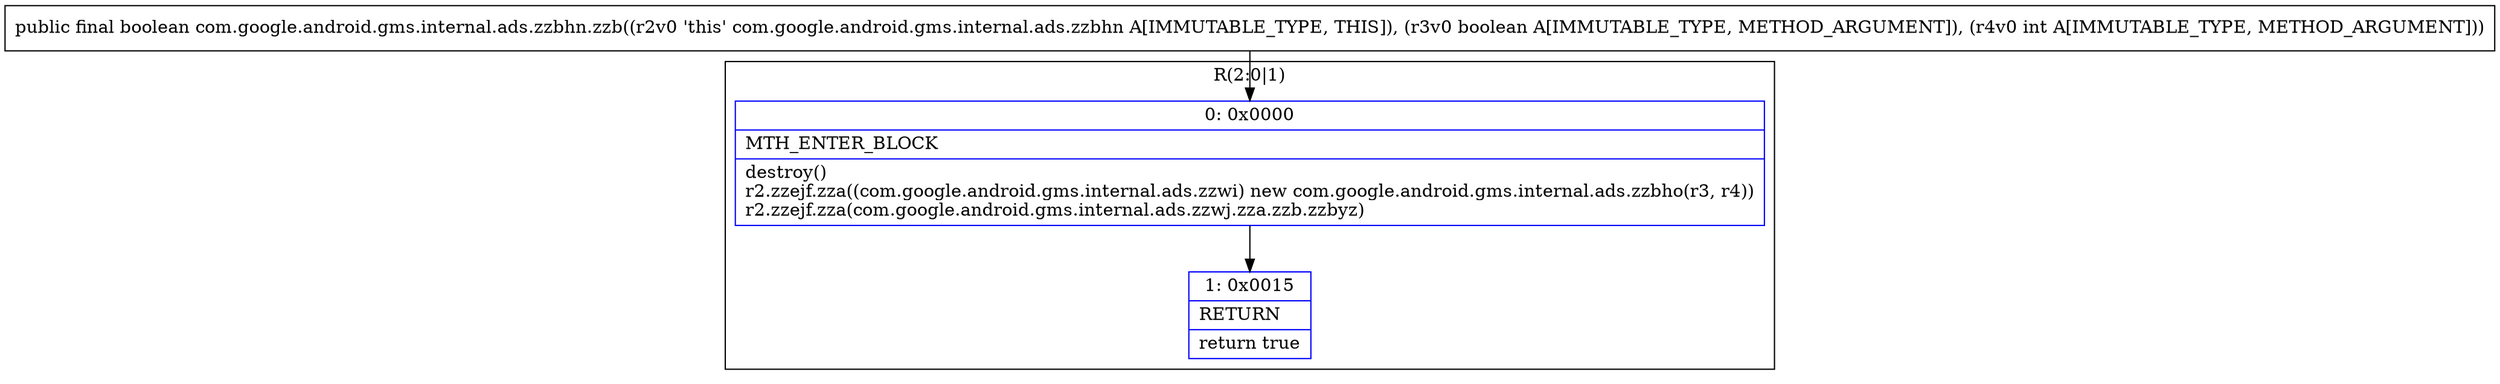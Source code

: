digraph "CFG forcom.google.android.gms.internal.ads.zzbhn.zzb(ZI)Z" {
subgraph cluster_Region_215166844 {
label = "R(2:0|1)";
node [shape=record,color=blue];
Node_0 [shape=record,label="{0\:\ 0x0000|MTH_ENTER_BLOCK\l|destroy()\lr2.zzejf.zza((com.google.android.gms.internal.ads.zzwi) new com.google.android.gms.internal.ads.zzbho(r3, r4))\lr2.zzejf.zza(com.google.android.gms.internal.ads.zzwj.zza.zzb.zzbyz)\l}"];
Node_1 [shape=record,label="{1\:\ 0x0015|RETURN\l|return true\l}"];
}
MethodNode[shape=record,label="{public final boolean com.google.android.gms.internal.ads.zzbhn.zzb((r2v0 'this' com.google.android.gms.internal.ads.zzbhn A[IMMUTABLE_TYPE, THIS]), (r3v0 boolean A[IMMUTABLE_TYPE, METHOD_ARGUMENT]), (r4v0 int A[IMMUTABLE_TYPE, METHOD_ARGUMENT])) }"];
MethodNode -> Node_0;
Node_0 -> Node_1;
}

